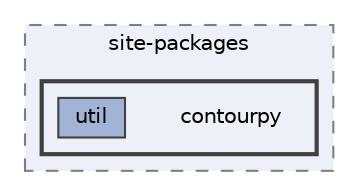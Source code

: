 digraph "/home/jam/Research/IRES-2025/dev/src/llm-scripts/testing/hypothesis-testing/hyp-env/lib/python3.12/site-packages/contourpy"
{
 // LATEX_PDF_SIZE
  bgcolor="transparent";
  edge [fontname=Helvetica,fontsize=10,labelfontname=Helvetica,labelfontsize=10];
  node [fontname=Helvetica,fontsize=10,shape=box,height=0.2,width=0.4];
  compound=true
  subgraph clusterdir_ec5d4580713abd487320f8eae4ae4e88 {
    graph [ bgcolor="#edf0f7", pencolor="grey50", label="site-packages", fontname=Helvetica,fontsize=10 style="filled,dashed", URL="dir_ec5d4580713abd487320f8eae4ae4e88.html",tooltip=""]
  subgraph clusterdir_579886c37c4ba0c284415bc335594af6 {
    graph [ bgcolor="#edf0f7", pencolor="grey25", label="", fontname=Helvetica,fontsize=10 style="filled,bold", URL="dir_579886c37c4ba0c284415bc335594af6.html",tooltip=""]
    dir_579886c37c4ba0c284415bc335594af6 [shape=plaintext, label="contourpy"];
  dir_3dfb31911a3d85e141ea5c4e0b45a176 [label="util", fillcolor="#a2b4d6", color="grey25", style="filled", URL="dir_3dfb31911a3d85e141ea5c4e0b45a176.html",tooltip=""];
  }
  }
}
